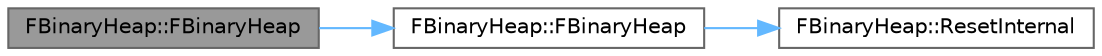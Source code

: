 digraph "FBinaryHeap::FBinaryHeap"
{
 // INTERACTIVE_SVG=YES
 // LATEX_PDF_SIZE
  bgcolor="transparent";
  edge [fontname=Helvetica,fontsize=10,labelfontname=Helvetica,labelfontsize=10];
  node [fontname=Helvetica,fontsize=10,shape=box,height=0.2,width=0.4];
  rankdir="LR";
  Node1 [id="Node000001",label="FBinaryHeap::FBinaryHeap",height=0.2,width=0.4,color="gray40", fillcolor="grey60", style="filled", fontcolor="black",tooltip=" "];
  Node1 -> Node2 [id="edge1_Node000001_Node000002",color="steelblue1",style="solid",tooltip=" "];
  Node2 [id="Node000002",label="FBinaryHeap::FBinaryHeap",height=0.2,width=0.4,color="grey40", fillcolor="white", style="filled",URL="$dc/d1e/classFBinaryHeap.html#a9d5fd2d6975ff17d53057a25597fe2e1",tooltip=" "];
  Node2 -> Node3 [id="edge2_Node000002_Node000003",color="steelblue1",style="solid",tooltip=" "];
  Node3 [id="Node000003",label="FBinaryHeap::ResetInternal",height=0.2,width=0.4,color="grey40", fillcolor="white", style="filled",URL="$dc/d1e/classFBinaryHeap.html#acd8c7d8396395effb91cb9d6427037e1",tooltip="Reset internal variables to a cleared state, does not free data."];
}
